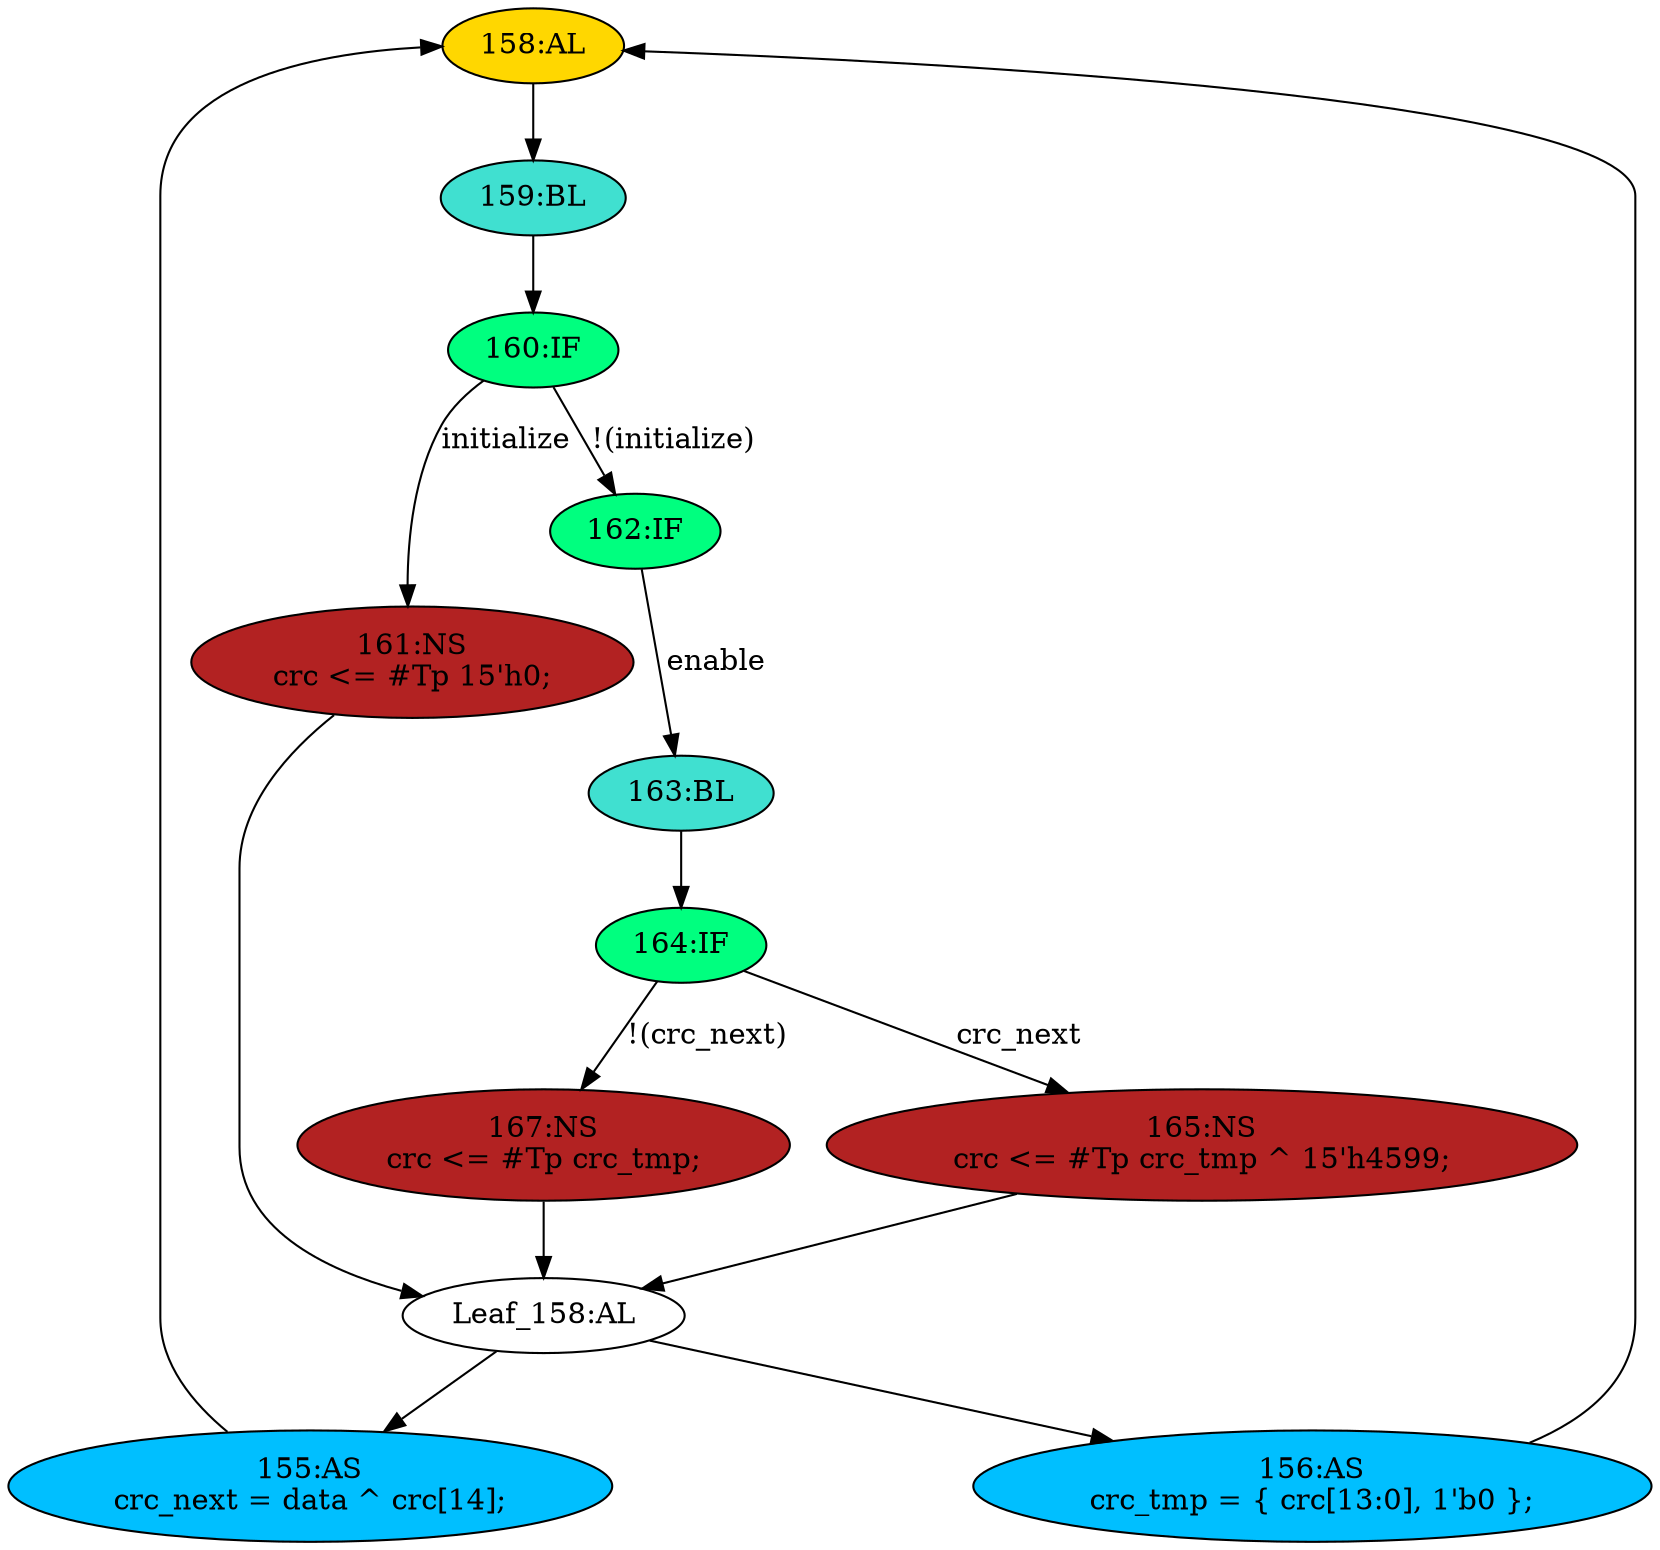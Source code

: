 strict digraph "compose( ,  )" {
	node [label="\N"];
	"158:AL"	 [ast="<pyverilog.vparser.ast.Always object at 0x7fe432669c50>",
		clk_sens=True,
		fillcolor=gold,
		label="158:AL",
		sens="['clk']",
		statements="[]",
		style=filled,
		typ=Always,
		use_var="['initialize', 'enable', 'crc_next', 'crc_tmp']"];
	"159:BL"	 [ast="<pyverilog.vparser.ast.Block object at 0x7fe432669b50>",
		fillcolor=turquoise,
		label="159:BL",
		statements="[]",
		style=filled,
		typ=Block];
	"158:AL" -> "159:BL"	 [cond="[]",
		lineno=None];
	"163:BL"	 [ast="<pyverilog.vparser.ast.Block object at 0x7fe43294add0>",
		fillcolor=turquoise,
		label="163:BL",
		statements="[]",
		style=filled,
		typ=Block];
	"164:IF"	 [ast="<pyverilog.vparser.ast.IfStatement object at 0x7fe43265a0d0>",
		fillcolor=springgreen,
		label="164:IF",
		statements="[]",
		style=filled,
		typ=IfStatement];
	"163:BL" -> "164:IF"	 [cond="[]",
		lineno=None];
	"Leaf_158:AL"	 [def_var="['crc']",
		label="Leaf_158:AL"];
	"155:AS"	 [ast="<pyverilog.vparser.ast.Assign object at 0x7fe43266ee90>",
		def_var="['crc_next']",
		fillcolor=deepskyblue,
		label="155:AS
crc_next = data ^ crc[14];",
		statements="[]",
		style=filled,
		typ=Assign,
		use_var="['data', 'crc']"];
	"Leaf_158:AL" -> "155:AS";
	"156:AS"	 [ast="<pyverilog.vparser.ast.Assign object at 0x7fe4326699d0>",
		def_var="['crc_tmp']",
		fillcolor=deepskyblue,
		label="156:AS
crc_tmp = { crc[13:0], 1'b0 };",
		statements="[]",
		style=filled,
		typ=Assign,
		use_var="['crc']"];
	"Leaf_158:AL" -> "156:AS";
	"167:NS"	 [ast="<pyverilog.vparser.ast.NonblockingSubstitution object at 0x7fe43265a2d0>",
		fillcolor=firebrick,
		label="167:NS
crc <= #Tp crc_tmp;",
		statements="[<pyverilog.vparser.ast.NonblockingSubstitution object at 0x7fe43265a2d0>]",
		style=filled,
		typ=NonblockingSubstitution];
	"164:IF" -> "167:NS"	 [cond="['crc_next']",
		label="!(crc_next)",
		lineno=164];
	"165:NS"	 [ast="<pyverilog.vparser.ast.NonblockingSubstitution object at 0x7fe43265a110>",
		fillcolor=firebrick,
		label="165:NS
crc <= #Tp crc_tmp ^ 15'h4599;",
		statements="[<pyverilog.vparser.ast.NonblockingSubstitution object at 0x7fe43265a110>]",
		style=filled,
		typ=NonblockingSubstitution];
	"164:IF" -> "165:NS"	 [cond="['crc_next']",
		label=crc_next,
		lineno=164];
	"167:NS" -> "Leaf_158:AL"	 [cond="[]",
		lineno=None];
	"161:NS"	 [ast="<pyverilog.vparser.ast.NonblockingSubstitution object at 0x7fe432a0abd0>",
		fillcolor=firebrick,
		label="161:NS
crc <= #Tp 15'h0;",
		statements="[<pyverilog.vparser.ast.NonblockingSubstitution object at 0x7fe432a0abd0>]",
		style=filled,
		typ=NonblockingSubstitution];
	"161:NS" -> "Leaf_158:AL"	 [cond="[]",
		lineno=None];
	"165:NS" -> "Leaf_158:AL"	 [cond="[]",
		lineno=None];
	"162:IF"	 [ast="<pyverilog.vparser.ast.IfStatement object at 0x7fe43294aa90>",
		fillcolor=springgreen,
		label="162:IF",
		statements="[]",
		style=filled,
		typ=IfStatement];
	"162:IF" -> "163:BL"	 [cond="['enable']",
		label=enable,
		lineno=162];
	"155:AS" -> "158:AL";
	"160:IF"	 [ast="<pyverilog.vparser.ast.IfStatement object at 0x7fe434ac8f10>",
		fillcolor=springgreen,
		label="160:IF",
		statements="[]",
		style=filled,
		typ=IfStatement];
	"159:BL" -> "160:IF"	 [cond="[]",
		lineno=None];
	"160:IF" -> "161:NS"	 [cond="['initialize']",
		label=initialize,
		lineno=160];
	"160:IF" -> "162:IF"	 [cond="['initialize']",
		label="!(initialize)",
		lineno=160];
	"156:AS" -> "158:AL";
}
